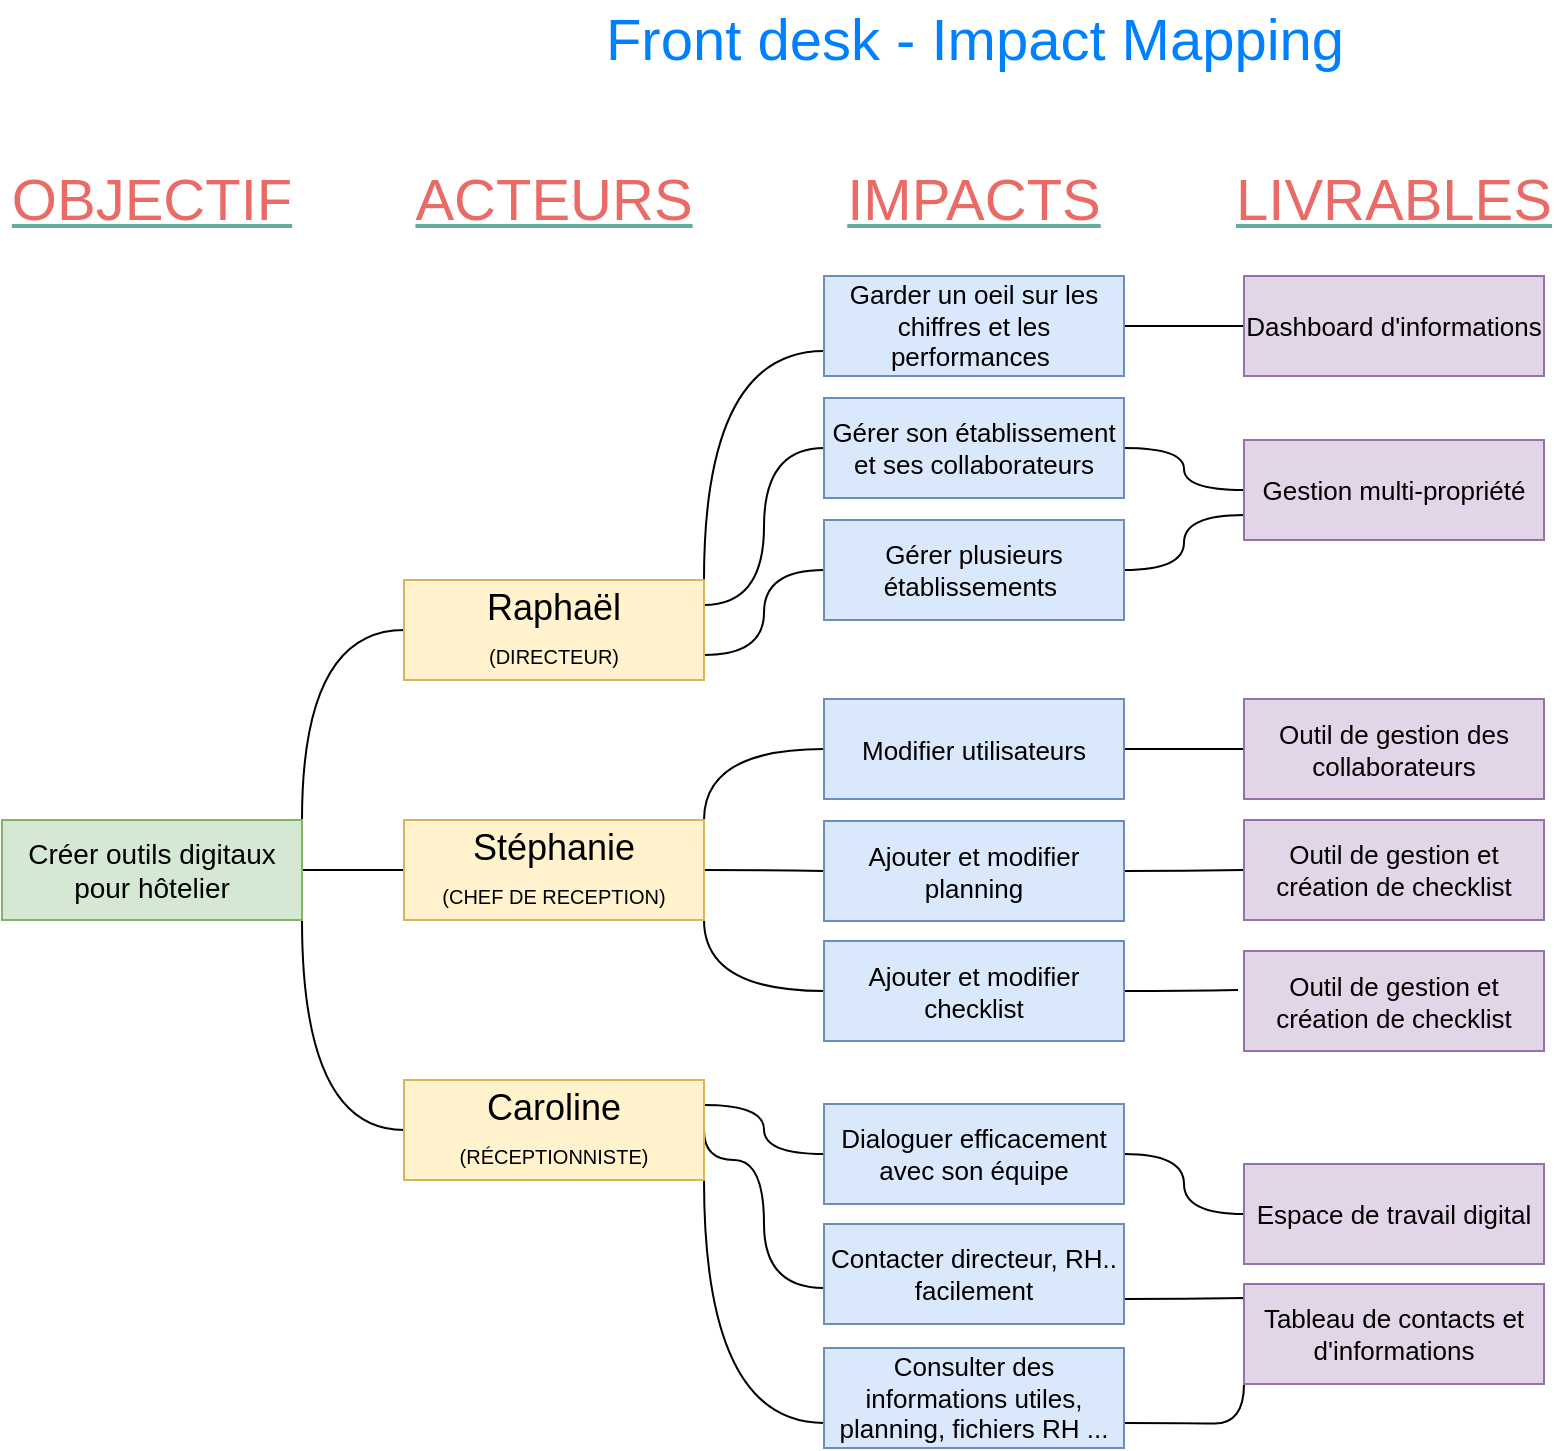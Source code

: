 <mxfile version="13.7.9" type="device"><diagram name="Page-1" id="12e1b939-464a-85fe-373e-61e167be1490"><mxGraphModel dx="946" dy="590" grid="1" gridSize="10" guides="1" tooltips="1" connect="1" arrows="1" fold="1" page="1" pageScale="1.5" pageWidth="1169" pageHeight="826" background="#ffffff" math="0" shadow="0"><root><mxCell id="0"/><mxCell id="1" parent="0"/><mxCell id="qa1PBGV23a0klxpcaLkY-13" style="edgeStyle=orthogonalEdgeStyle;curved=1;rounded=0;orthogonalLoop=1;jettySize=auto;html=1;exitX=1;exitY=0;exitDx=0;exitDy=0;entryX=0;entryY=0.5;entryDx=0;entryDy=0;endArrow=none;endFill=0;fontSize=13;" parent="1" source="qa1PBGV23a0klxpcaLkY-1" target="qa1PBGV23a0klxpcaLkY-2" edge="1"><mxGeometry relative="1" as="geometry"/></mxCell><mxCell id="qa1PBGV23a0klxpcaLkY-14" style="edgeStyle=orthogonalEdgeStyle;curved=1;rounded=0;orthogonalLoop=1;jettySize=auto;html=1;exitX=1;exitY=1;exitDx=0;exitDy=0;entryX=0;entryY=0.5;entryDx=0;entryDy=0;endArrow=none;endFill=0;fontSize=13;" parent="1" source="qa1PBGV23a0klxpcaLkY-1" target="qa1PBGV23a0klxpcaLkY-4" edge="1"><mxGeometry relative="1" as="geometry"/></mxCell><mxCell id="qa1PBGV23a0klxpcaLkY-15" style="edgeStyle=orthogonalEdgeStyle;curved=1;rounded=0;orthogonalLoop=1;jettySize=auto;html=1;exitX=1;exitY=0.5;exitDx=0;exitDy=0;entryX=0;entryY=0.5;entryDx=0;entryDy=0;endArrow=none;endFill=0;fontSize=13;" parent="1" source="qa1PBGV23a0klxpcaLkY-1" target="qa1PBGV23a0klxpcaLkY-3" edge="1"><mxGeometry relative="1" as="geometry"/></mxCell><mxCell id="qa1PBGV23a0klxpcaLkY-1" value="Créer outils digitaux&lt;br style=&quot;font-size: 14px;&quot;&gt;pour hôtelier" style="rounded=0;whiteSpace=wrap;html=1;fillColor=#d5e8d4;strokeColor=#82b366;fontSize=14;" parent="1" vertex="1"><mxGeometry x="39" y="520" width="150" height="50" as="geometry"/></mxCell><mxCell id="qa1PBGV23a0klxpcaLkY-20" style="edgeStyle=orthogonalEdgeStyle;curved=1;rounded=0;orthogonalLoop=1;jettySize=auto;html=1;exitX=1;exitY=0;exitDx=0;exitDy=0;entryX=0;entryY=0.75;entryDx=0;entryDy=0;endArrow=none;endFill=0;fontSize=13;" parent="1" source="qa1PBGV23a0klxpcaLkY-2" target="qa1PBGV23a0klxpcaLkY-9" edge="1"><mxGeometry relative="1" as="geometry"/></mxCell><mxCell id="qa1PBGV23a0klxpcaLkY-28" style="edgeStyle=orthogonalEdgeStyle;curved=1;rounded=0;orthogonalLoop=1;jettySize=auto;html=1;exitX=1;exitY=0.25;exitDx=0;exitDy=0;entryX=0;entryY=0.5;entryDx=0;entryDy=0;endArrow=none;endFill=0;fontSize=13;" parent="1" source="qa1PBGV23a0klxpcaLkY-2" target="qa1PBGV23a0klxpcaLkY-5" edge="1"><mxGeometry relative="1" as="geometry"/></mxCell><mxCell id="qa1PBGV23a0klxpcaLkY-29" style="edgeStyle=orthogonalEdgeStyle;curved=1;rounded=0;orthogonalLoop=1;jettySize=auto;html=1;exitX=1;exitY=0.75;exitDx=0;exitDy=0;endArrow=none;endFill=0;fontSize=13;" parent="1" source="qa1PBGV23a0klxpcaLkY-2" target="qa1PBGV23a0klxpcaLkY-7" edge="1"><mxGeometry relative="1" as="geometry"/></mxCell><mxCell id="qa1PBGV23a0klxpcaLkY-2" value="Raphaël&lt;br&gt;&lt;font style=&quot;font-size: 10px&quot;&gt;(DIRECTEUR)&lt;/font&gt;" style="rounded=0;whiteSpace=wrap;html=1;fillColor=#fff2cc;strokeColor=#d6b656;fontSize=18;" parent="1" vertex="1"><mxGeometry x="240" y="400" width="150" height="50" as="geometry"/></mxCell><mxCell id="qa1PBGV23a0klxpcaLkY-21" style="edgeStyle=orthogonalEdgeStyle;curved=1;rounded=0;orthogonalLoop=1;jettySize=auto;html=1;exitX=1;exitY=1;exitDx=0;exitDy=0;entryX=0;entryY=0.5;entryDx=0;entryDy=0;endArrow=none;endFill=0;fontSize=13;" parent="1" source="qa1PBGV23a0klxpcaLkY-3" target="qa1PBGV23a0klxpcaLkY-19" edge="1"><mxGeometry relative="1" as="geometry"/></mxCell><mxCell id="qa1PBGV23a0klxpcaLkY-22" style="edgeStyle=orthogonalEdgeStyle;curved=1;rounded=0;orthogonalLoop=1;jettySize=auto;html=1;exitX=1;exitY=0;exitDx=0;exitDy=0;entryX=0;entryY=0.5;entryDx=0;entryDy=0;endArrow=none;endFill=0;fontSize=13;" parent="1" source="qa1PBGV23a0klxpcaLkY-3" target="qa1PBGV23a0klxpcaLkY-17" edge="1"><mxGeometry relative="1" as="geometry"/></mxCell><mxCell id="qa1PBGV23a0klxpcaLkY-23" style="edgeStyle=orthogonalEdgeStyle;curved=1;rounded=0;orthogonalLoop=1;jettySize=auto;html=1;exitX=1;exitY=0.5;exitDx=0;exitDy=0;entryX=0;entryY=0.5;entryDx=0;entryDy=0;endArrow=none;endFill=0;fontSize=13;" parent="1" source="qa1PBGV23a0klxpcaLkY-3" target="qa1PBGV23a0klxpcaLkY-18" edge="1"><mxGeometry relative="1" as="geometry"/></mxCell><mxCell id="qa1PBGV23a0klxpcaLkY-3" value="Stéphanie&lt;br&gt;&lt;span style=&quot;font-size: 10px&quot;&gt;(CHEF DE RECEPTION)&lt;/span&gt;" style="rounded=0;whiteSpace=wrap;html=1;fillColor=#fff2cc;strokeColor=#d6b656;fontSize=18;" parent="1" vertex="1"><mxGeometry x="240" y="520" width="150" height="50" as="geometry"/></mxCell><mxCell id="qa1PBGV23a0klxpcaLkY-24" style="edgeStyle=orthogonalEdgeStyle;curved=1;rounded=0;orthogonalLoop=1;jettySize=auto;html=1;exitX=1;exitY=1;exitDx=0;exitDy=0;entryX=0;entryY=0.75;entryDx=0;entryDy=0;endArrow=none;endFill=0;fontSize=13;" parent="1" source="qa1PBGV23a0klxpcaLkY-4" target="qa1PBGV23a0klxpcaLkY-8" edge="1"><mxGeometry relative="1" as="geometry"/></mxCell><mxCell id="qa1PBGV23a0klxpcaLkY-25" style="edgeStyle=orthogonalEdgeStyle;curved=1;rounded=0;orthogonalLoop=1;jettySize=auto;html=1;exitX=1;exitY=0.5;exitDx=0;exitDy=0;entryX=0;entryY=0.64;entryDx=0;entryDy=0;entryPerimeter=0;endArrow=none;endFill=0;fontSize=13;" parent="1" source="qa1PBGV23a0klxpcaLkY-4" target="qa1PBGV23a0klxpcaLkY-16" edge="1"><mxGeometry relative="1" as="geometry"><Array as="points"><mxPoint x="390" y="690"/><mxPoint x="420" y="690"/><mxPoint x="420" y="754"/></Array></mxGeometry></mxCell><mxCell id="qa1PBGV23a0klxpcaLkY-27" style="edgeStyle=orthogonalEdgeStyle;curved=1;rounded=0;orthogonalLoop=1;jettySize=auto;html=1;exitX=1;exitY=0.25;exitDx=0;exitDy=0;entryX=0;entryY=0.5;entryDx=0;entryDy=0;endArrow=none;endFill=0;fontSize=13;" parent="1" source="qa1PBGV23a0klxpcaLkY-4" target="qa1PBGV23a0klxpcaLkY-6" edge="1"><mxGeometry relative="1" as="geometry"/></mxCell><mxCell id="qa1PBGV23a0klxpcaLkY-4" value="&lt;span style=&quot;font-family: &amp;#34;helvetica&amp;#34;&quot;&gt;Caroline&lt;/span&gt;&lt;br style=&quot;font-family: &amp;#34;helvetica&amp;#34;&quot;&gt;&lt;span style=&quot;font-family: &amp;#34;helvetica&amp;#34; ; font-size: 10px&quot;&gt;(RÉCEPTIONNISTE)&lt;/span&gt;" style="rounded=0;whiteSpace=wrap;html=1;fillColor=#fff2cc;strokeColor=#d6b656;fontSize=18;" parent="1" vertex="1"><mxGeometry x="240" y="650" width="150" height="50" as="geometry"/></mxCell><mxCell id="qa1PBGV23a0klxpcaLkY-44" style="edgeStyle=orthogonalEdgeStyle;curved=1;rounded=0;orthogonalLoop=1;jettySize=auto;html=1;exitX=1;exitY=0.5;exitDx=0;exitDy=0;entryX=0;entryY=0.5;entryDx=0;entryDy=0;endArrow=none;endFill=0;fontSize=13;" parent="1" source="qa1PBGV23a0klxpcaLkY-5" target="qa1PBGV23a0klxpcaLkY-30" edge="1"><mxGeometry relative="1" as="geometry"/></mxCell><mxCell id="qa1PBGV23a0klxpcaLkY-5" value="&lt;font style=&quot;font-size: 13px;&quot;&gt;Gérer son établissement et ses collaborateurs&lt;/font&gt;" style="rounded=0;whiteSpace=wrap;html=1;fillColor=#dae8fc;strokeColor=#6c8ebf;fontSize=13;" parent="1" vertex="1"><mxGeometry x="450" y="309" width="150" height="50" as="geometry"/></mxCell><mxCell id="qa1PBGV23a0klxpcaLkY-40" style="edgeStyle=orthogonalEdgeStyle;curved=1;rounded=0;orthogonalLoop=1;jettySize=auto;html=1;exitX=1;exitY=0.5;exitDx=0;exitDy=0;entryX=0;entryY=0.5;entryDx=0;entryDy=0;endArrow=none;endFill=0;fontSize=13;" parent="1" source="qa1PBGV23a0klxpcaLkY-6" target="qa1PBGV23a0klxpcaLkY-32" edge="1"><mxGeometry relative="1" as="geometry"/></mxCell><mxCell id="qa1PBGV23a0klxpcaLkY-6" value="&lt;font style=&quot;font-size: 13px;&quot;&gt;Dialoguer efficacement avec son équipe&lt;/font&gt;" style="rounded=0;whiteSpace=wrap;html=1;fillColor=#dae8fc;strokeColor=#6c8ebf;fontSize=13;" parent="1" vertex="1"><mxGeometry x="450" y="662" width="150" height="50" as="geometry"/></mxCell><mxCell id="qa1PBGV23a0klxpcaLkY-45" style="edgeStyle=orthogonalEdgeStyle;curved=1;rounded=0;orthogonalLoop=1;jettySize=auto;html=1;exitX=1;exitY=0.5;exitDx=0;exitDy=0;entryX=0;entryY=0.75;entryDx=0;entryDy=0;endArrow=none;endFill=0;fontSize=13;" parent="1" source="qa1PBGV23a0klxpcaLkY-7" target="qa1PBGV23a0klxpcaLkY-30" edge="1"><mxGeometry relative="1" as="geometry"/></mxCell><mxCell id="qa1PBGV23a0klxpcaLkY-7" value="&lt;span style=&quot;font-family: &amp;#34;helvetica&amp;#34;&quot;&gt;Gérer plusieurs établissements&amp;nbsp;&lt;/span&gt;" style="rounded=0;whiteSpace=wrap;html=1;fillColor=#dae8fc;strokeColor=#6c8ebf;fontSize=13;" parent="1" vertex="1"><mxGeometry x="450" y="370" width="150" height="50" as="geometry"/></mxCell><mxCell id="qa1PBGV23a0klxpcaLkY-38" style="edgeStyle=orthogonalEdgeStyle;curved=1;rounded=0;orthogonalLoop=1;jettySize=auto;html=1;exitX=1;exitY=0.75;exitDx=0;exitDy=0;entryX=0;entryY=1;entryDx=0;entryDy=0;endArrow=none;endFill=0;fontSize=13;" parent="1" source="qa1PBGV23a0klxpcaLkY-8" target="qa1PBGV23a0klxpcaLkY-37" edge="1"><mxGeometry relative="1" as="geometry"/></mxCell><mxCell id="qa1PBGV23a0klxpcaLkY-8" value="&lt;font style=&quot;font-size: 13px;&quot;&gt;Consulter des informations utiles, planning, fichiers RH ...&lt;/font&gt;" style="rounded=0;whiteSpace=wrap;html=1;fillColor=#dae8fc;strokeColor=#6c8ebf;fontSize=13;" parent="1" vertex="1"><mxGeometry x="450" y="784" width="150" height="50" as="geometry"/></mxCell><mxCell id="qa1PBGV23a0klxpcaLkY-43" style="edgeStyle=orthogonalEdgeStyle;curved=1;rounded=0;orthogonalLoop=1;jettySize=auto;html=1;exitX=1;exitY=0.5;exitDx=0;exitDy=0;entryX=0;entryY=0.5;entryDx=0;entryDy=0;endArrow=none;endFill=0;fontSize=13;" parent="1" source="qa1PBGV23a0klxpcaLkY-9" target="qa1PBGV23a0klxpcaLkY-31" edge="1"><mxGeometry relative="1" as="geometry"/></mxCell><mxCell id="qa1PBGV23a0klxpcaLkY-9" value="Garder un oeil sur les chiffres et les performances&amp;nbsp;" style="rounded=0;whiteSpace=wrap;html=1;fillColor=#dae8fc;strokeColor=#6c8ebf;fontSize=13;" parent="1" vertex="1"><mxGeometry x="450" y="248" width="150" height="50" as="geometry"/></mxCell><mxCell id="qa1PBGV23a0klxpcaLkY-39" style="edgeStyle=orthogonalEdgeStyle;curved=1;rounded=0;orthogonalLoop=1;jettySize=auto;html=1;exitX=1;exitY=0.75;exitDx=0;exitDy=0;entryX=0.007;entryY=0.14;entryDx=0;entryDy=0;entryPerimeter=0;endArrow=none;endFill=0;fontSize=13;" parent="1" source="qa1PBGV23a0klxpcaLkY-16" target="qa1PBGV23a0klxpcaLkY-37" edge="1"><mxGeometry relative="1" as="geometry"/></mxCell><mxCell id="qa1PBGV23a0klxpcaLkY-16" value="&lt;font style=&quot;font-size: 13px&quot;&gt;Contacter directeur, RH.. facilement&lt;/font&gt;" style="rounded=0;whiteSpace=wrap;html=1;fillColor=#dae8fc;strokeColor=#6c8ebf;fontSize=13;" parent="1" vertex="1"><mxGeometry x="450" y="722" width="150" height="50" as="geometry"/></mxCell><mxCell id="qa1PBGV23a0klxpcaLkY-46" style="edgeStyle=orthogonalEdgeStyle;curved=1;rounded=0;orthogonalLoop=1;jettySize=auto;html=1;exitX=1;exitY=0.5;exitDx=0;exitDy=0;endArrow=none;endFill=0;fontSize=13;" parent="1" source="qa1PBGV23a0klxpcaLkY-17" target="qa1PBGV23a0klxpcaLkY-41" edge="1"><mxGeometry relative="1" as="geometry"/></mxCell><mxCell id="qa1PBGV23a0klxpcaLkY-17" value="&lt;font style=&quot;font-size: 13px&quot;&gt;Modifier utilisateurs&lt;/font&gt;" style="rounded=0;whiteSpace=wrap;html=1;fillColor=#dae8fc;strokeColor=#6c8ebf;fontSize=13;" parent="1" vertex="1"><mxGeometry x="450" y="459.5" width="150" height="50" as="geometry"/></mxCell><mxCell id="qa1PBGV23a0klxpcaLkY-48" style="edgeStyle=orthogonalEdgeStyle;curved=1;rounded=0;orthogonalLoop=1;jettySize=auto;html=1;exitX=1;exitY=0.5;exitDx=0;exitDy=0;entryX=0;entryY=0.5;entryDx=0;entryDy=0;endArrow=none;endFill=0;fontSize=13;" parent="1" source="qa1PBGV23a0klxpcaLkY-18" target="qa1PBGV23a0klxpcaLkY-47" edge="1"><mxGeometry relative="1" as="geometry"/></mxCell><mxCell id="qa1PBGV23a0klxpcaLkY-18" value="&lt;font style=&quot;font-size: 13px&quot;&gt;Ajouter et modifier planning&lt;/font&gt;" style="rounded=0;whiteSpace=wrap;html=1;fillColor=#dae8fc;strokeColor=#6c8ebf;fontSize=13;" parent="1" vertex="1"><mxGeometry x="450" y="520.5" width="150" height="50" as="geometry"/></mxCell><mxCell id="qa1PBGV23a0klxpcaLkY-49" style="edgeStyle=orthogonalEdgeStyle;curved=1;rounded=0;orthogonalLoop=1;jettySize=auto;html=1;exitX=1;exitY=0.5;exitDx=0;exitDy=0;entryX=-0.02;entryY=0.39;entryDx=0;entryDy=0;entryPerimeter=0;endArrow=none;endFill=0;fontSize=13;" parent="1" source="qa1PBGV23a0klxpcaLkY-19" target="qa1PBGV23a0klxpcaLkY-34" edge="1"><mxGeometry relative="1" as="geometry"/></mxCell><mxCell id="qa1PBGV23a0klxpcaLkY-19" value="&lt;font style=&quot;font-size: 13px&quot;&gt;Ajouter et modifier checklist&lt;/font&gt;" style="rounded=0;whiteSpace=wrap;html=1;fillColor=#dae8fc;strokeColor=#6c8ebf;fontSize=13;" parent="1" vertex="1"><mxGeometry x="450" y="580.5" width="150" height="50" as="geometry"/></mxCell><mxCell id="qa1PBGV23a0klxpcaLkY-30" value="&lt;font style=&quot;font-size: 13px&quot;&gt;Gestion multi-propriété&lt;/font&gt;" style="rounded=0;whiteSpace=wrap;html=1;fillColor=#e1d5e7;strokeColor=#9673a6;fontSize=13;" parent="1" vertex="1"><mxGeometry x="660" y="330" width="150" height="50" as="geometry"/></mxCell><mxCell id="qa1PBGV23a0klxpcaLkY-31" value="&lt;font style=&quot;font-size: 13px&quot;&gt;Dashboard d'informations&lt;/font&gt;" style="rounded=0;whiteSpace=wrap;html=1;fillColor=#e1d5e7;strokeColor=#9673a6;fontSize=13;" parent="1" vertex="1"><mxGeometry x="660" y="248" width="150" height="50" as="geometry"/></mxCell><mxCell id="qa1PBGV23a0klxpcaLkY-32" value="Espace de travail digital" style="rounded=0;whiteSpace=wrap;html=1;fillColor=#e1d5e7;strokeColor=#9673a6;fontSize=13;" parent="1" vertex="1"><mxGeometry x="660" y="692" width="150" height="50" as="geometry"/></mxCell><mxCell id="qa1PBGV23a0klxpcaLkY-34" value="Outil de gestion et création de checklist" style="rounded=0;whiteSpace=wrap;html=1;fillColor=#e1d5e7;strokeColor=#9673a6;fontSize=13;" parent="1" vertex="1"><mxGeometry x="660" y="585.5" width="150" height="50" as="geometry"/></mxCell><mxCell id="qa1PBGV23a0klxpcaLkY-37" value="Tableau de contacts et d'informations" style="rounded=0;whiteSpace=wrap;html=1;fillColor=#e1d5e7;strokeColor=#9673a6;fontSize=13;" parent="1" vertex="1"><mxGeometry x="660" y="752" width="150" height="50" as="geometry"/></mxCell><mxCell id="qa1PBGV23a0klxpcaLkY-41" value="Outil de gestion des collaborateurs" style="rounded=0;whiteSpace=wrap;html=1;fillColor=#e1d5e7;strokeColor=#9673a6;fontSize=13;" parent="1" vertex="1"><mxGeometry x="660" y="459.5" width="150" height="50" as="geometry"/></mxCell><mxCell id="qa1PBGV23a0klxpcaLkY-47" value="Outil de gestion et création de checklist" style="rounded=0;whiteSpace=wrap;html=1;fillColor=#e1d5e7;strokeColor=#9673a6;fontSize=13;" parent="1" vertex="1"><mxGeometry x="660" y="520" width="150" height="50" as="geometry"/></mxCell><mxCell id="hmw-PR_QVYkDVDJv8jMy-2" value="Front desk - Impact Mapping" style="text;html=1;align=center;verticalAlign=middle;resizable=0;points=[];autosize=1;fontSize=29;fontColor=#007FFF;" vertex="1" parent="1"><mxGeometry x="335" y="110" width="380" height="40" as="geometry"/></mxCell><mxCell id="hmw-PR_QVYkDVDJv8jMy-3" value="&lt;font color=&quot;#ea6b66&quot;&gt;OBJECTIF&lt;/font&gt;" style="text;html=1;strokeColor=none;fillColor=none;align=center;verticalAlign=middle;whiteSpace=wrap;rounded=0;fontSize=29;fontStyle=4;labelBackgroundColor=none;fontColor=#67AB9F;" vertex="1" parent="1"><mxGeometry x="94" y="200" width="40" height="20" as="geometry"/></mxCell><mxCell id="hmw-PR_QVYkDVDJv8jMy-4" value="&lt;font color=&quot;#ea6b66&quot;&gt;ACTEURS&lt;/font&gt;" style="text;html=1;strokeColor=none;fillColor=none;align=center;verticalAlign=middle;whiteSpace=wrap;rounded=0;fontSize=29;fontStyle=4;labelBackgroundColor=none;fontColor=#67AB9F;" vertex="1" parent="1"><mxGeometry x="295" y="200" width="40" height="20" as="geometry"/></mxCell><mxCell id="hmw-PR_QVYkDVDJv8jMy-6" value="&lt;font color=&quot;#ea6b66&quot;&gt;IMPACTS&lt;/font&gt;" style="text;html=1;strokeColor=none;fillColor=none;align=center;verticalAlign=middle;whiteSpace=wrap;rounded=0;fontSize=29;fontStyle=4;labelBackgroundColor=none;fontColor=#67AB9F;" vertex="1" parent="1"><mxGeometry x="505" y="200" width="40" height="20" as="geometry"/></mxCell><mxCell id="hmw-PR_QVYkDVDJv8jMy-7" value="&lt;font color=&quot;#ea6b66&quot;&gt;LIVRABLES&lt;/font&gt;" style="text;html=1;strokeColor=none;fillColor=none;align=center;verticalAlign=middle;whiteSpace=wrap;rounded=0;fontSize=29;fontStyle=4;labelBackgroundColor=none;fontColor=#67AB9F;" vertex="1" parent="1"><mxGeometry x="715" y="200" width="40" height="20" as="geometry"/></mxCell></root></mxGraphModel></diagram></mxfile>